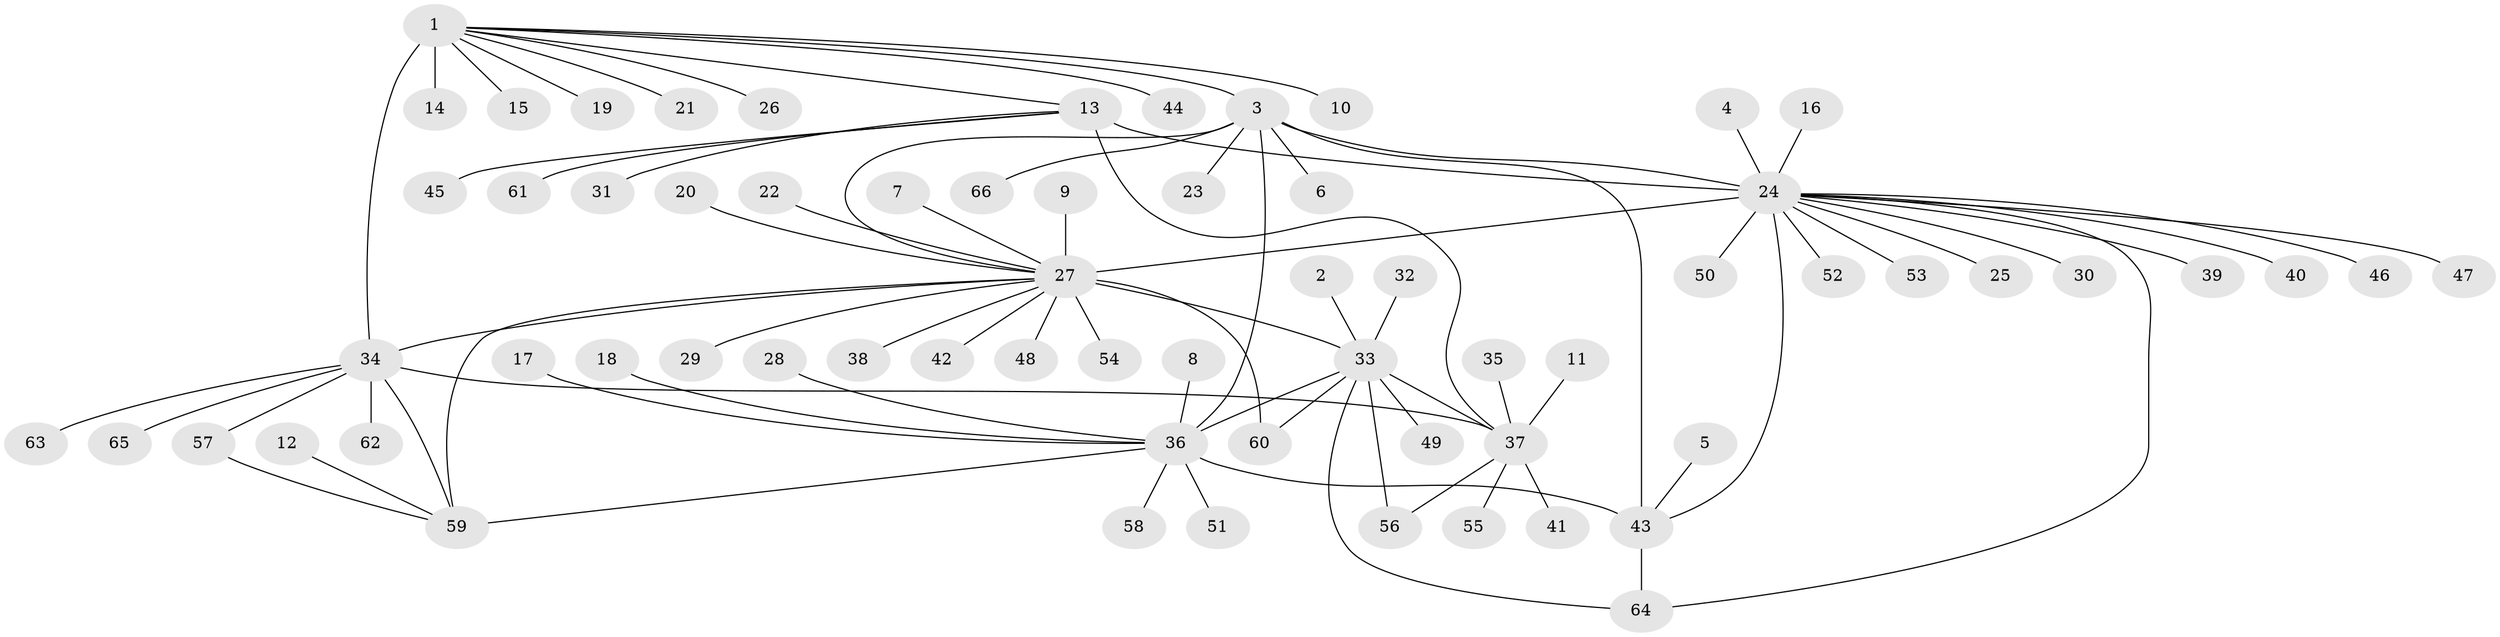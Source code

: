 // original degree distribution, {6: 0.04580152671755725, 9: 0.05343511450381679, 7: 0.04580152671755725, 10: 0.022900763358778626, 8: 0.022900763358778626, 12: 0.030534351145038167, 11: 0.015267175572519083, 1: 0.6183206106870229, 3: 0.04580152671755725, 2: 0.09923664122137404}
// Generated by graph-tools (version 1.1) at 2025/50/03/09/25 03:50:32]
// undirected, 66 vertices, 80 edges
graph export_dot {
graph [start="1"]
  node [color=gray90,style=filled];
  1;
  2;
  3;
  4;
  5;
  6;
  7;
  8;
  9;
  10;
  11;
  12;
  13;
  14;
  15;
  16;
  17;
  18;
  19;
  20;
  21;
  22;
  23;
  24;
  25;
  26;
  27;
  28;
  29;
  30;
  31;
  32;
  33;
  34;
  35;
  36;
  37;
  38;
  39;
  40;
  41;
  42;
  43;
  44;
  45;
  46;
  47;
  48;
  49;
  50;
  51;
  52;
  53;
  54;
  55;
  56;
  57;
  58;
  59;
  60;
  61;
  62;
  63;
  64;
  65;
  66;
  1 -- 3 [weight=1.0];
  1 -- 10 [weight=1.0];
  1 -- 13 [weight=1.0];
  1 -- 14 [weight=1.0];
  1 -- 15 [weight=1.0];
  1 -- 19 [weight=1.0];
  1 -- 21 [weight=1.0];
  1 -- 26 [weight=1.0];
  1 -- 34 [weight=8.0];
  1 -- 44 [weight=1.0];
  2 -- 33 [weight=1.0];
  3 -- 6 [weight=1.0];
  3 -- 23 [weight=1.0];
  3 -- 24 [weight=2.0];
  3 -- 27 [weight=1.0];
  3 -- 36 [weight=6.0];
  3 -- 43 [weight=2.0];
  3 -- 66 [weight=1.0];
  4 -- 24 [weight=1.0];
  5 -- 43 [weight=1.0];
  7 -- 27 [weight=1.0];
  8 -- 36 [weight=1.0];
  9 -- 27 [weight=1.0];
  11 -- 37 [weight=1.0];
  12 -- 59 [weight=1.0];
  13 -- 24 [weight=5.0];
  13 -- 31 [weight=1.0];
  13 -- 37 [weight=1.0];
  13 -- 45 [weight=1.0];
  13 -- 61 [weight=1.0];
  16 -- 24 [weight=1.0];
  17 -- 36 [weight=1.0];
  18 -- 36 [weight=1.0];
  20 -- 27 [weight=1.0];
  22 -- 27 [weight=1.0];
  24 -- 25 [weight=1.0];
  24 -- 27 [weight=1.0];
  24 -- 30 [weight=1.0];
  24 -- 39 [weight=1.0];
  24 -- 40 [weight=1.0];
  24 -- 43 [weight=1.0];
  24 -- 46 [weight=1.0];
  24 -- 47 [weight=1.0];
  24 -- 50 [weight=1.0];
  24 -- 52 [weight=1.0];
  24 -- 53 [weight=1.0];
  24 -- 64 [weight=1.0];
  27 -- 29 [weight=1.0];
  27 -- 33 [weight=4.0];
  27 -- 34 [weight=1.0];
  27 -- 38 [weight=1.0];
  27 -- 42 [weight=1.0];
  27 -- 48 [weight=1.0];
  27 -- 54 [weight=1.0];
  27 -- 59 [weight=1.0];
  27 -- 60 [weight=4.0];
  28 -- 36 [weight=1.0];
  32 -- 33 [weight=1.0];
  33 -- 36 [weight=1.0];
  33 -- 37 [weight=6.0];
  33 -- 49 [weight=1.0];
  33 -- 56 [weight=2.0];
  33 -- 60 [weight=1.0];
  33 -- 64 [weight=1.0];
  34 -- 37 [weight=2.0];
  34 -- 57 [weight=1.0];
  34 -- 59 [weight=1.0];
  34 -- 62 [weight=1.0];
  34 -- 63 [weight=1.0];
  34 -- 65 [weight=1.0];
  35 -- 37 [weight=1.0];
  36 -- 43 [weight=3.0];
  36 -- 51 [weight=1.0];
  36 -- 58 [weight=1.0];
  36 -- 59 [weight=2.0];
  37 -- 41 [weight=1.0];
  37 -- 55 [weight=1.0];
  37 -- 56 [weight=3.0];
  43 -- 64 [weight=1.0];
  57 -- 59 [weight=1.0];
}
